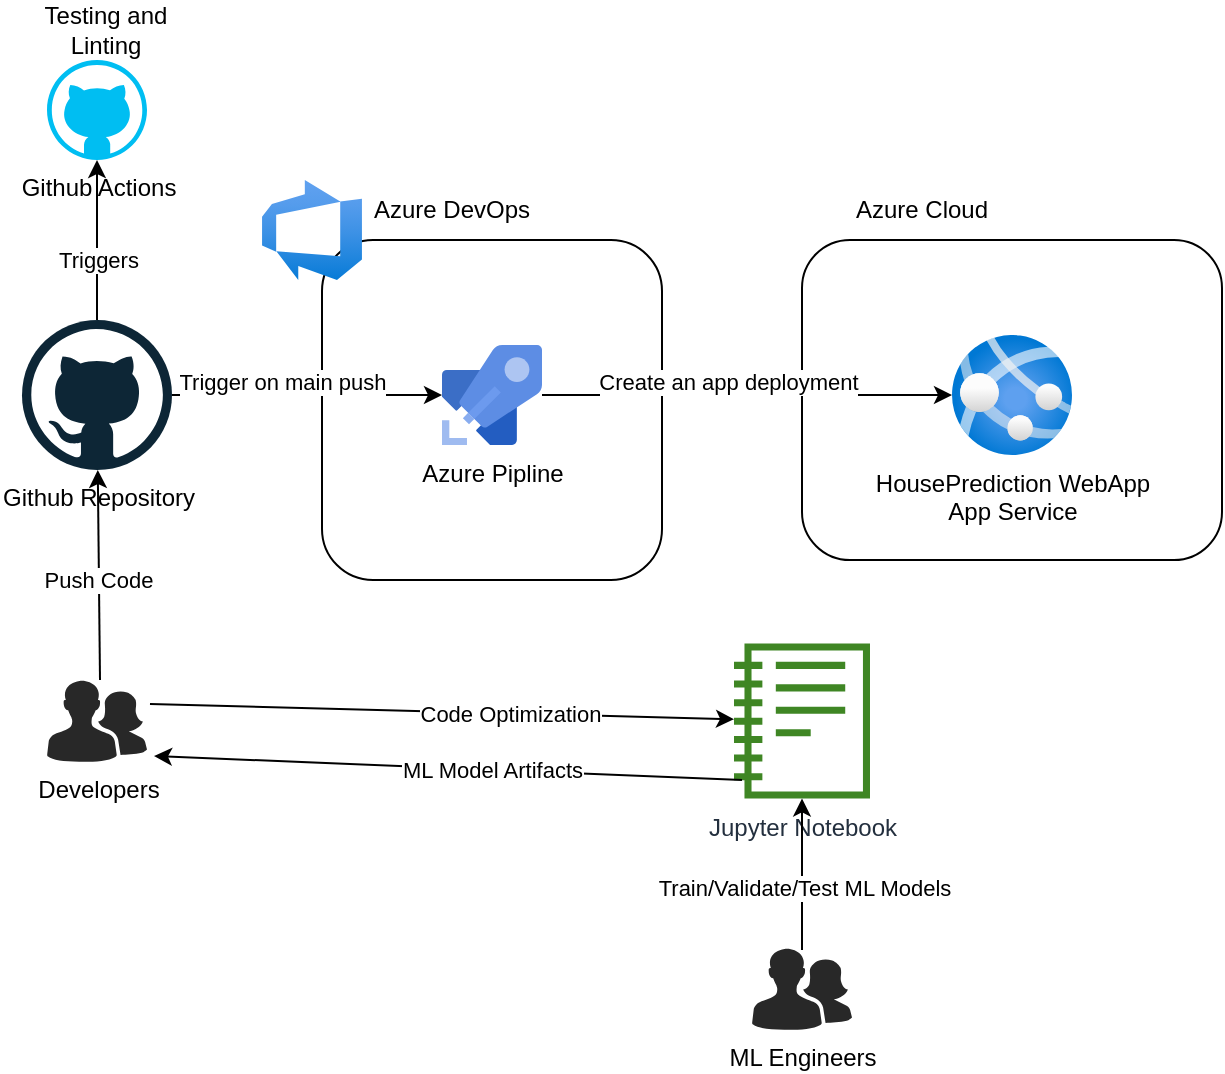 <mxfile version="16.4.0" type="device"><diagram id="1bWqe_sydqLiEw8mzEZW" name="Page-1"><mxGraphModel dx="1586" dy="997" grid="1" gridSize="10" guides="1" tooltips="1" connect="1" arrows="1" fold="1" page="1" pageScale="1" pageWidth="827" pageHeight="1169" math="0" shadow="0"><root><mxCell id="0"/><mxCell id="1" parent="0"/><mxCell id="re1SHVmyMv9sG8NcWTxn-24" value="" style="group" vertex="1" connectable="0" parent="1"><mxGeometry x="100" y="90" width="600" height="448" as="geometry"/></mxCell><mxCell id="re1SHVmyMv9sG8NcWTxn-11" value="" style="rounded=1;whiteSpace=wrap;html=1;" vertex="1" parent="re1SHVmyMv9sG8NcWTxn-24"><mxGeometry x="390" y="120" width="210" height="160" as="geometry"/></mxCell><mxCell id="re1SHVmyMv9sG8NcWTxn-5" value="" style="rounded=1;whiteSpace=wrap;html=1;" vertex="1" parent="re1SHVmyMv9sG8NcWTxn-24"><mxGeometry x="150" y="120" width="170" height="170" as="geometry"/></mxCell><mxCell id="re1SHVmyMv9sG8NcWTxn-1" value="HousePrediction WebApp&lt;br&gt;App Service" style="aspect=fixed;html=1;points=[];align=center;image;fontSize=12;image=img/lib/azure2/app_services/App_Services.svg;" vertex="1" parent="re1SHVmyMv9sG8NcWTxn-24"><mxGeometry x="465" y="167.5" width="60" height="60" as="geometry"/></mxCell><mxCell id="re1SHVmyMv9sG8NcWTxn-2" value="" style="aspect=fixed;html=1;points=[];align=center;image;fontSize=12;image=img/lib/azure2/devops/Azure_DevOps.svg;" vertex="1" parent="re1SHVmyMv9sG8NcWTxn-24"><mxGeometry x="120" y="90" width="50" height="50" as="geometry"/></mxCell><mxCell id="re1SHVmyMv9sG8NcWTxn-3" value="Azure Pipline" style="sketch=0;aspect=fixed;html=1;points=[];align=center;image;fontSize=12;image=img/lib/mscae/Azure_Pipelines.svg;" vertex="1" parent="re1SHVmyMv9sG8NcWTxn-24"><mxGeometry x="210" y="172.5" width="50" height="50" as="geometry"/></mxCell><mxCell id="re1SHVmyMv9sG8NcWTxn-4" value="Github Repository" style="dashed=0;outlineConnect=0;html=1;align=center;labelPosition=center;verticalLabelPosition=bottom;verticalAlign=top;shape=mxgraph.weblogos.github" vertex="1" parent="re1SHVmyMv9sG8NcWTxn-24"><mxGeometry y="160" width="75" height="75" as="geometry"/></mxCell><mxCell id="re1SHVmyMv9sG8NcWTxn-6" value="" style="endArrow=classic;html=1;rounded=0;" edge="1" parent="re1SHVmyMv9sG8NcWTxn-24" source="re1SHVmyMv9sG8NcWTxn-4" target="re1SHVmyMv9sG8NcWTxn-3"><mxGeometry width="50" height="50" relative="1" as="geometry"><mxPoint x="340" y="470" as="sourcePoint"/><mxPoint x="390" y="420" as="targetPoint"/></mxGeometry></mxCell><mxCell id="re1SHVmyMv9sG8NcWTxn-18" value="Trigger on main push" style="edgeLabel;html=1;align=center;verticalAlign=middle;resizable=0;points=[];" vertex="1" connectable="0" parent="re1SHVmyMv9sG8NcWTxn-6"><mxGeometry x="-0.526" y="-2" relative="1" as="geometry"><mxPoint x="23" y="-9" as="offset"/></mxGeometry></mxCell><mxCell id="re1SHVmyMv9sG8NcWTxn-10" value="" style="shape=image;verticalLabelPosition=bottom;labelBackgroundColor=default;verticalAlign=top;aspect=fixed;imageAspect=0;image=https://upload.wikimedia.org/wikipedia/commons/thumb/f/fa/Microsoft_Azure.svg/1200px-Microsoft_Azure.svg.png;" vertex="1" parent="re1SHVmyMv9sG8NcWTxn-24"><mxGeometry x="360" y="90" width="60" height="60" as="geometry"/></mxCell><mxCell id="re1SHVmyMv9sG8NcWTxn-12" value="Azure DevOps" style="text;html=1;strokeColor=none;fillColor=none;align=center;verticalAlign=middle;whiteSpace=wrap;rounded=0;" vertex="1" parent="re1SHVmyMv9sG8NcWTxn-24"><mxGeometry x="170" y="90" width="90" height="30" as="geometry"/></mxCell><mxCell id="re1SHVmyMv9sG8NcWTxn-13" value="Azure Cloud" style="text;html=1;strokeColor=none;fillColor=none;align=center;verticalAlign=middle;whiteSpace=wrap;rounded=0;" vertex="1" parent="re1SHVmyMv9sG8NcWTxn-24"><mxGeometry x="410" y="90" width="80" height="30" as="geometry"/></mxCell><mxCell id="re1SHVmyMv9sG8NcWTxn-14" value="" style="endArrow=classic;html=1;rounded=0;" edge="1" parent="re1SHVmyMv9sG8NcWTxn-24" source="re1SHVmyMv9sG8NcWTxn-3" target="re1SHVmyMv9sG8NcWTxn-1"><mxGeometry width="50" height="50" relative="1" as="geometry"><mxPoint x="540" y="450" as="sourcePoint"/><mxPoint x="590" y="400" as="targetPoint"/></mxGeometry></mxCell><mxCell id="re1SHVmyMv9sG8NcWTxn-22" value="Create an app deployment" style="edgeLabel;html=1;align=center;verticalAlign=middle;resizable=0;points=[];" vertex="1" connectable="0" parent="re1SHVmyMv9sG8NcWTxn-14"><mxGeometry x="-0.093" y="-2" relative="1" as="geometry"><mxPoint y="-9" as="offset"/></mxGeometry></mxCell><mxCell id="re1SHVmyMv9sG8NcWTxn-15" value="Developers" style="verticalLabelPosition=bottom;sketch=0;html=1;fillColor=#282828;strokeColor=none;verticalAlign=top;pointerEvents=1;align=center;shape=mxgraph.cisco_safe.people_places_things_icons.icon2;" vertex="1" parent="re1SHVmyMv9sG8NcWTxn-24"><mxGeometry x="12.5" y="340" width="50" height="41" as="geometry"/></mxCell><mxCell id="re1SHVmyMv9sG8NcWTxn-16" value="" style="endArrow=classic;html=1;rounded=0;exitX=0.53;exitY=0;exitDx=0;exitDy=0;exitPerimeter=0;" edge="1" parent="re1SHVmyMv9sG8NcWTxn-24" source="re1SHVmyMv9sG8NcWTxn-15" target="re1SHVmyMv9sG8NcWTxn-4"><mxGeometry width="50" height="50" relative="1" as="geometry"><mxPoint x="540" y="450" as="sourcePoint"/><mxPoint x="590" y="400" as="targetPoint"/></mxGeometry></mxCell><mxCell id="re1SHVmyMv9sG8NcWTxn-17" value="Push Code" style="edgeLabel;html=1;align=center;verticalAlign=middle;resizable=0;points=[];" vertex="1" connectable="0" parent="re1SHVmyMv9sG8NcWTxn-16"><mxGeometry x="0.142" y="-3" relative="1" as="geometry"><mxPoint x="-4" y="10" as="offset"/></mxGeometry></mxCell><mxCell id="re1SHVmyMv9sG8NcWTxn-19" value="Github Actions" style="verticalLabelPosition=bottom;html=1;verticalAlign=top;align=center;strokeColor=none;fillColor=#00BEF2;shape=mxgraph.azure.github_code;pointerEvents=1;" vertex="1" parent="re1SHVmyMv9sG8NcWTxn-24"><mxGeometry x="12.5" y="30" width="50" height="50" as="geometry"/></mxCell><mxCell id="re1SHVmyMv9sG8NcWTxn-20" value="" style="endArrow=classic;html=1;rounded=0;entryX=0.5;entryY=1;entryDx=0;entryDy=0;entryPerimeter=0;" edge="1" parent="re1SHVmyMv9sG8NcWTxn-24" source="re1SHVmyMv9sG8NcWTxn-4" target="re1SHVmyMv9sG8NcWTxn-19"><mxGeometry width="50" height="50" relative="1" as="geometry"><mxPoint x="540" y="450" as="sourcePoint"/><mxPoint x="590" y="400" as="targetPoint"/></mxGeometry></mxCell><mxCell id="re1SHVmyMv9sG8NcWTxn-21" value="Triggers" style="edgeLabel;html=1;align=center;verticalAlign=middle;resizable=0;points=[];" vertex="1" connectable="0" parent="re1SHVmyMv9sG8NcWTxn-20"><mxGeometry x="-0.25" y="1" relative="1" as="geometry"><mxPoint x="1" as="offset"/></mxGeometry></mxCell><mxCell id="re1SHVmyMv9sG8NcWTxn-23" value="Testing and Linting" style="text;html=1;strokeColor=none;fillColor=none;align=center;verticalAlign=middle;whiteSpace=wrap;rounded=0;" vertex="1" parent="re1SHVmyMv9sG8NcWTxn-24"><mxGeometry x="2.5" width="77.5" height="30" as="geometry"/></mxCell><mxCell id="re1SHVmyMv9sG8NcWTxn-25" value="Jupyter Notebook" style="sketch=0;outlineConnect=0;fontColor=#232F3E;gradientColor=none;fillColor=#3F8624;strokeColor=none;dashed=0;verticalLabelPosition=bottom;verticalAlign=top;align=center;html=1;fontSize=12;fontStyle=0;aspect=fixed;pointerEvents=1;shape=mxgraph.aws4.notebook;" vertex="1" parent="re1SHVmyMv9sG8NcWTxn-24"><mxGeometry x="356" y="321.5" width="68" height="78" as="geometry"/></mxCell><mxCell id="re1SHVmyMv9sG8NcWTxn-31" value="" style="endArrow=classic;html=1;rounded=0;entryX=1.07;entryY=0.927;entryDx=0;entryDy=0;entryPerimeter=0;exitX=0.059;exitY=0.881;exitDx=0;exitDy=0;exitPerimeter=0;" edge="1" parent="re1SHVmyMv9sG8NcWTxn-24" source="re1SHVmyMv9sG8NcWTxn-25" target="re1SHVmyMv9sG8NcWTxn-15"><mxGeometry width="50" height="50" relative="1" as="geometry"><mxPoint x="540" y="430" as="sourcePoint"/><mxPoint x="590" y="380" as="targetPoint"/></mxGeometry></mxCell><mxCell id="re1SHVmyMv9sG8NcWTxn-32" value="ML Model Artifacts" style="edgeLabel;html=1;align=center;verticalAlign=middle;resizable=0;points=[];" vertex="1" connectable="0" parent="re1SHVmyMv9sG8NcWTxn-31"><mxGeometry x="-0.15" relative="1" as="geometry"><mxPoint as="offset"/></mxGeometry></mxCell><mxCell id="re1SHVmyMv9sG8NcWTxn-26" value="" style="endArrow=classic;html=1;rounded=0;exitX=1.03;exitY=0.293;exitDx=0;exitDy=0;exitPerimeter=0;" edge="1" parent="re1SHVmyMv9sG8NcWTxn-24" source="re1SHVmyMv9sG8NcWTxn-15" target="re1SHVmyMv9sG8NcWTxn-25"><mxGeometry width="50" height="50" relative="1" as="geometry"><mxPoint x="60" y="340" as="sourcePoint"/><mxPoint x="340" y="320" as="targetPoint"/></mxGeometry></mxCell><mxCell id="re1SHVmyMv9sG8NcWTxn-33" value="Code Optimization" style="edgeLabel;html=1;align=center;verticalAlign=middle;resizable=0;points=[];" vertex="1" connectable="0" parent="re1SHVmyMv9sG8NcWTxn-26"><mxGeometry x="0.231" relative="1" as="geometry"><mxPoint as="offset"/></mxGeometry></mxCell><mxCell id="re1SHVmyMv9sG8NcWTxn-27" value="ML Engineers" style="verticalLabelPosition=bottom;sketch=0;html=1;fillColor=#282828;strokeColor=none;verticalAlign=top;pointerEvents=1;align=center;shape=mxgraph.cisco_safe.people_places_things_icons.icon2;" vertex="1" parent="1"><mxGeometry x="465" y="564" width="50" height="41" as="geometry"/></mxCell><mxCell id="re1SHVmyMv9sG8NcWTxn-28" value="" style="endArrow=classic;html=1;rounded=0;exitX=0.5;exitY=0.024;exitDx=0;exitDy=0;exitPerimeter=0;" edge="1" parent="1" source="re1SHVmyMv9sG8NcWTxn-27" target="re1SHVmyMv9sG8NcWTxn-25"><mxGeometry width="50" height="50" relative="1" as="geometry"><mxPoint x="630" y="500" as="sourcePoint"/><mxPoint x="680" y="450" as="targetPoint"/></mxGeometry></mxCell><mxCell id="re1SHVmyMv9sG8NcWTxn-29" value="Train/Validate/Test ML Models" style="edgeLabel;html=1;align=center;verticalAlign=middle;resizable=0;points=[];" vertex="1" connectable="0" parent="re1SHVmyMv9sG8NcWTxn-28"><mxGeometry x="-0.164" y="-1" relative="1" as="geometry"><mxPoint as="offset"/></mxGeometry></mxCell></root></mxGraphModel></diagram></mxfile>